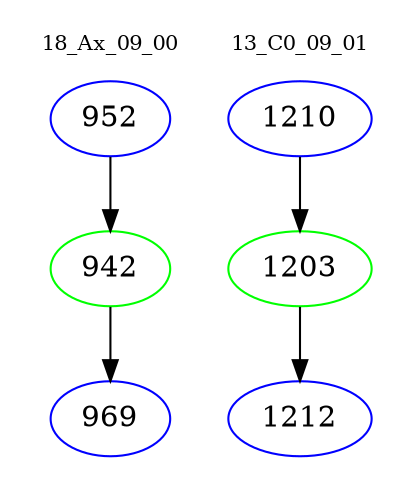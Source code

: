 digraph{
subgraph cluster_0 {
color = white
label = "18_Ax_09_00";
fontsize=10;
T0_952 [label="952", color="blue"]
T0_952 -> T0_942 [color="black"]
T0_942 [label="942", color="green"]
T0_942 -> T0_969 [color="black"]
T0_969 [label="969", color="blue"]
}
subgraph cluster_1 {
color = white
label = "13_C0_09_01";
fontsize=10;
T1_1210 [label="1210", color="blue"]
T1_1210 -> T1_1203 [color="black"]
T1_1203 [label="1203", color="green"]
T1_1203 -> T1_1212 [color="black"]
T1_1212 [label="1212", color="blue"]
}
}
